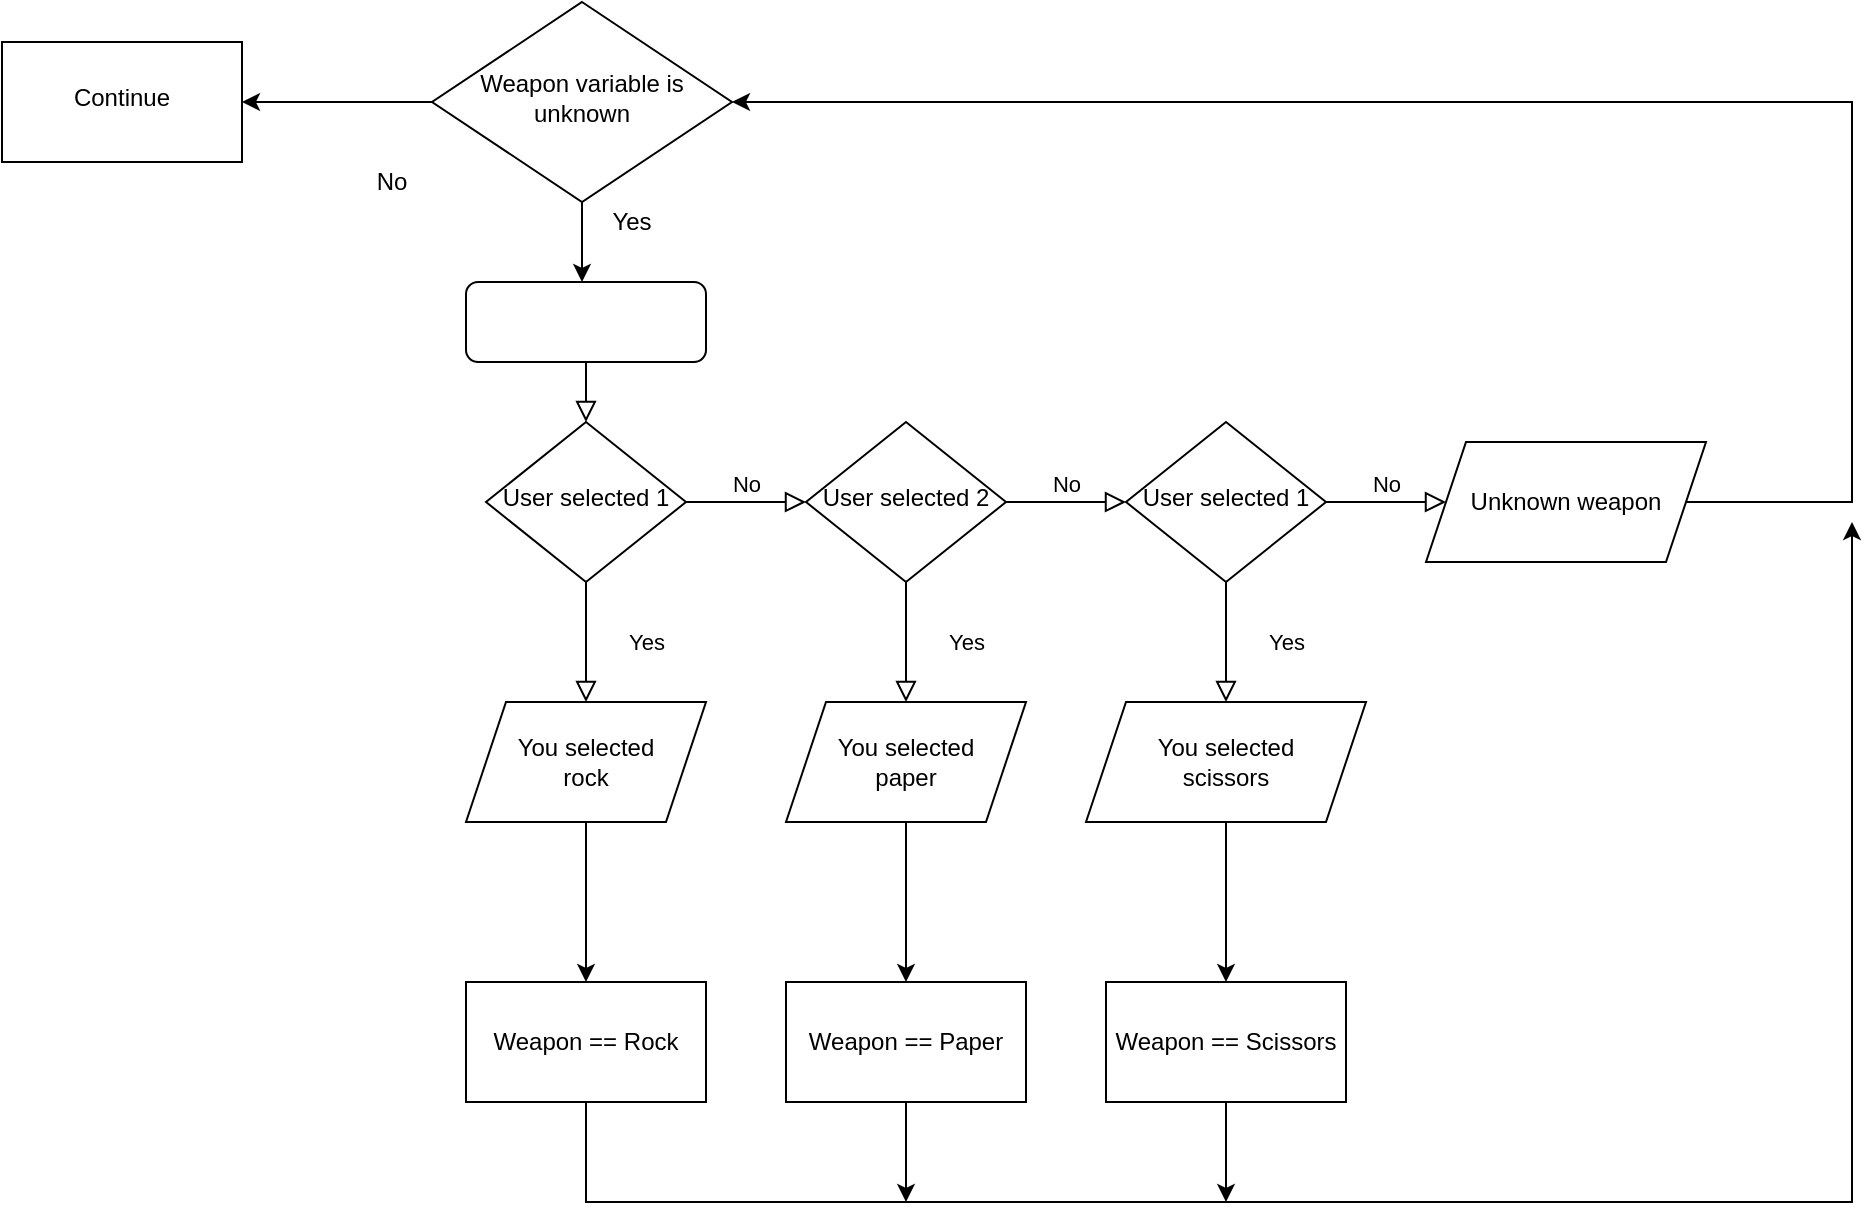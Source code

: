 <mxfile version="15.1.1" type="github">
  <diagram id="C5RBs43oDa-KdzZeNtuy" name="Page-1">
    <mxGraphModel dx="2249" dy="762" grid="1" gridSize="10" guides="1" tooltips="1" connect="1" arrows="1" fold="1" page="1" pageScale="1" pageWidth="827" pageHeight="1169" math="0" shadow="0">
      <root>
        <mxCell id="WIyWlLk6GJQsqaUBKTNV-0" />
        <mxCell id="WIyWlLk6GJQsqaUBKTNV-1" parent="WIyWlLk6GJQsqaUBKTNV-0" />
        <mxCell id="WIyWlLk6GJQsqaUBKTNV-2" value="" style="rounded=0;html=1;jettySize=auto;orthogonalLoop=1;fontSize=11;endArrow=block;endFill=0;endSize=8;strokeWidth=1;shadow=0;labelBackgroundColor=none;edgeStyle=orthogonalEdgeStyle;" parent="WIyWlLk6GJQsqaUBKTNV-1" source="WIyWlLk6GJQsqaUBKTNV-3" target="WIyWlLk6GJQsqaUBKTNV-6" edge="1">
          <mxGeometry relative="1" as="geometry" />
        </mxCell>
        <mxCell id="WIyWlLk6GJQsqaUBKTNV-3" value="" style="rounded=1;whiteSpace=wrap;html=1;fontSize=12;glass=0;strokeWidth=1;shadow=0;" parent="WIyWlLk6GJQsqaUBKTNV-1" vertex="1">
          <mxGeometry x="-13" y="160" width="120" height="40" as="geometry" />
        </mxCell>
        <mxCell id="WIyWlLk6GJQsqaUBKTNV-4" value="Yes" style="rounded=0;html=1;jettySize=auto;orthogonalLoop=1;fontSize=11;endArrow=block;endFill=0;endSize=8;strokeWidth=1;shadow=0;labelBackgroundColor=none;edgeStyle=orthogonalEdgeStyle;" parent="WIyWlLk6GJQsqaUBKTNV-1" source="WIyWlLk6GJQsqaUBKTNV-6" edge="1">
          <mxGeometry y="30" relative="1" as="geometry">
            <mxPoint as="offset" />
            <mxPoint x="47" y="370" as="targetPoint" />
          </mxGeometry>
        </mxCell>
        <mxCell id="WIyWlLk6GJQsqaUBKTNV-5" value="No" style="edgeStyle=orthogonalEdgeStyle;rounded=0;html=1;jettySize=auto;orthogonalLoop=1;fontSize=11;endArrow=block;endFill=0;endSize=8;strokeWidth=1;shadow=0;labelBackgroundColor=none;" parent="WIyWlLk6GJQsqaUBKTNV-1" source="WIyWlLk6GJQsqaUBKTNV-6" edge="1">
          <mxGeometry y="10" relative="1" as="geometry">
            <mxPoint as="offset" />
            <mxPoint x="157" y="270" as="targetPoint" />
          </mxGeometry>
        </mxCell>
        <mxCell id="WIyWlLk6GJQsqaUBKTNV-6" value="User selected 1" style="rhombus;whiteSpace=wrap;html=1;shadow=0;fontFamily=Helvetica;fontSize=12;align=center;strokeWidth=1;spacing=6;spacingTop=-4;" parent="WIyWlLk6GJQsqaUBKTNV-1" vertex="1">
          <mxGeometry x="-3" y="230" width="100" height="80" as="geometry" />
        </mxCell>
        <mxCell id="KJeywrPh6Pp8R9RDWy15-0" value="Yes" style="rounded=0;html=1;jettySize=auto;orthogonalLoop=1;fontSize=11;endArrow=block;endFill=0;endSize=8;strokeWidth=1;shadow=0;labelBackgroundColor=none;edgeStyle=orthogonalEdgeStyle;" edge="1" parent="WIyWlLk6GJQsqaUBKTNV-1" source="KJeywrPh6Pp8R9RDWy15-2">
          <mxGeometry y="30" relative="1" as="geometry">
            <mxPoint as="offset" />
            <mxPoint x="207" y="370" as="targetPoint" />
          </mxGeometry>
        </mxCell>
        <mxCell id="KJeywrPh6Pp8R9RDWy15-1" value="No" style="edgeStyle=orthogonalEdgeStyle;rounded=0;html=1;jettySize=auto;orthogonalLoop=1;fontSize=11;endArrow=block;endFill=0;endSize=8;strokeWidth=1;shadow=0;labelBackgroundColor=none;" edge="1" parent="WIyWlLk6GJQsqaUBKTNV-1" source="KJeywrPh6Pp8R9RDWy15-2">
          <mxGeometry y="10" relative="1" as="geometry">
            <mxPoint as="offset" />
            <mxPoint x="317" y="270" as="targetPoint" />
          </mxGeometry>
        </mxCell>
        <mxCell id="KJeywrPh6Pp8R9RDWy15-2" value="User selected 2" style="rhombus;whiteSpace=wrap;html=1;shadow=0;fontFamily=Helvetica;fontSize=12;align=center;strokeWidth=1;spacing=6;spacingTop=-4;" vertex="1" parent="WIyWlLk6GJQsqaUBKTNV-1">
          <mxGeometry x="157" y="230" width="100" height="80" as="geometry" />
        </mxCell>
        <mxCell id="KJeywrPh6Pp8R9RDWy15-3" value="Yes" style="rounded=0;html=1;jettySize=auto;orthogonalLoop=1;fontSize=11;endArrow=block;endFill=0;endSize=8;strokeWidth=1;shadow=0;labelBackgroundColor=none;edgeStyle=orthogonalEdgeStyle;" edge="1" parent="WIyWlLk6GJQsqaUBKTNV-1" source="KJeywrPh6Pp8R9RDWy15-5">
          <mxGeometry y="30" relative="1" as="geometry">
            <mxPoint as="offset" />
            <mxPoint x="367" y="370" as="targetPoint" />
          </mxGeometry>
        </mxCell>
        <mxCell id="KJeywrPh6Pp8R9RDWy15-4" value="No" style="edgeStyle=orthogonalEdgeStyle;rounded=0;html=1;jettySize=auto;orthogonalLoop=1;fontSize=11;endArrow=block;endFill=0;endSize=8;strokeWidth=1;shadow=0;labelBackgroundColor=none;" edge="1" parent="WIyWlLk6GJQsqaUBKTNV-1" source="KJeywrPh6Pp8R9RDWy15-5">
          <mxGeometry y="10" relative="1" as="geometry">
            <mxPoint as="offset" />
            <mxPoint x="477" y="270" as="targetPoint" />
          </mxGeometry>
        </mxCell>
        <mxCell id="KJeywrPh6Pp8R9RDWy15-5" value="User selected 1" style="rhombus;whiteSpace=wrap;html=1;shadow=0;fontFamily=Helvetica;fontSize=12;align=center;strokeWidth=1;spacing=6;spacingTop=-4;" vertex="1" parent="WIyWlLk6GJQsqaUBKTNV-1">
          <mxGeometry x="317" y="230" width="100" height="80" as="geometry" />
        </mxCell>
        <mxCell id="KJeywrPh6Pp8R9RDWy15-11" value="" style="edgeStyle=orthogonalEdgeStyle;rounded=0;orthogonalLoop=1;jettySize=auto;html=1;" edge="1" parent="WIyWlLk6GJQsqaUBKTNV-1" source="KJeywrPh6Pp8R9RDWy15-6" target="KJeywrPh6Pp8R9RDWy15-10">
          <mxGeometry relative="1" as="geometry" />
        </mxCell>
        <mxCell id="KJeywrPh6Pp8R9RDWy15-6" value="You selected&lt;br&gt;rock" style="shape=parallelogram;perimeter=parallelogramPerimeter;whiteSpace=wrap;html=1;fixedSize=1;" vertex="1" parent="WIyWlLk6GJQsqaUBKTNV-1">
          <mxGeometry x="-13" y="370" width="120" height="60" as="geometry" />
        </mxCell>
        <mxCell id="KJeywrPh6Pp8R9RDWy15-14" style="edgeStyle=orthogonalEdgeStyle;rounded=0;orthogonalLoop=1;jettySize=auto;html=1;entryX=0.5;entryY=0;entryDx=0;entryDy=0;" edge="1" parent="WIyWlLk6GJQsqaUBKTNV-1" source="KJeywrPh6Pp8R9RDWy15-7" target="KJeywrPh6Pp8R9RDWy15-12">
          <mxGeometry relative="1" as="geometry" />
        </mxCell>
        <mxCell id="KJeywrPh6Pp8R9RDWy15-7" value="You selected&lt;br&gt;paper" style="shape=parallelogram;perimeter=parallelogramPerimeter;whiteSpace=wrap;html=1;fixedSize=1;" vertex="1" parent="WIyWlLk6GJQsqaUBKTNV-1">
          <mxGeometry x="147" y="370" width="120" height="60" as="geometry" />
        </mxCell>
        <mxCell id="KJeywrPh6Pp8R9RDWy15-15" style="edgeStyle=orthogonalEdgeStyle;rounded=0;orthogonalLoop=1;jettySize=auto;html=1;entryX=0.5;entryY=0;entryDx=0;entryDy=0;" edge="1" parent="WIyWlLk6GJQsqaUBKTNV-1" source="KJeywrPh6Pp8R9RDWy15-8" target="KJeywrPh6Pp8R9RDWy15-13">
          <mxGeometry relative="1" as="geometry" />
        </mxCell>
        <mxCell id="KJeywrPh6Pp8R9RDWy15-8" value="You selected&lt;br&gt;scissors" style="shape=parallelogram;perimeter=parallelogramPerimeter;whiteSpace=wrap;html=1;fixedSize=1;" vertex="1" parent="WIyWlLk6GJQsqaUBKTNV-1">
          <mxGeometry x="297" y="370" width="140" height="60" as="geometry" />
        </mxCell>
        <mxCell id="KJeywrPh6Pp8R9RDWy15-22" style="edgeStyle=orthogonalEdgeStyle;rounded=0;orthogonalLoop=1;jettySize=auto;html=1;entryX=1;entryY=0.5;entryDx=0;entryDy=0;" edge="1" parent="WIyWlLk6GJQsqaUBKTNV-1" source="KJeywrPh6Pp8R9RDWy15-9" target="KJeywrPh6Pp8R9RDWy15-16">
          <mxGeometry relative="1" as="geometry">
            <Array as="points">
              <mxPoint x="680" y="270" />
              <mxPoint x="680" y="70" />
            </Array>
          </mxGeometry>
        </mxCell>
        <mxCell id="KJeywrPh6Pp8R9RDWy15-9" value="Unknown weapon" style="shape=parallelogram;perimeter=parallelogramPerimeter;whiteSpace=wrap;html=1;fixedSize=1;" vertex="1" parent="WIyWlLk6GJQsqaUBKTNV-1">
          <mxGeometry x="467" y="240" width="140" height="60" as="geometry" />
        </mxCell>
        <mxCell id="KJeywrPh6Pp8R9RDWy15-24" style="edgeStyle=orthogonalEdgeStyle;rounded=0;orthogonalLoop=1;jettySize=auto;html=1;" edge="1" parent="WIyWlLk6GJQsqaUBKTNV-1" source="KJeywrPh6Pp8R9RDWy15-10">
          <mxGeometry relative="1" as="geometry">
            <mxPoint x="680" y="280" as="targetPoint" />
            <Array as="points">
              <mxPoint x="47" y="620" />
              <mxPoint x="680" y="620" />
            </Array>
          </mxGeometry>
        </mxCell>
        <mxCell id="KJeywrPh6Pp8R9RDWy15-10" value="Weapon == Rock" style="whiteSpace=wrap;html=1;" vertex="1" parent="WIyWlLk6GJQsqaUBKTNV-1">
          <mxGeometry x="-13" y="510" width="120" height="60" as="geometry" />
        </mxCell>
        <mxCell id="KJeywrPh6Pp8R9RDWy15-25" style="edgeStyle=orthogonalEdgeStyle;rounded=0;orthogonalLoop=1;jettySize=auto;html=1;" edge="1" parent="WIyWlLk6GJQsqaUBKTNV-1" source="KJeywrPh6Pp8R9RDWy15-12">
          <mxGeometry relative="1" as="geometry">
            <mxPoint x="207" y="620" as="targetPoint" />
          </mxGeometry>
        </mxCell>
        <mxCell id="KJeywrPh6Pp8R9RDWy15-12" value="Weapon == Paper" style="whiteSpace=wrap;html=1;" vertex="1" parent="WIyWlLk6GJQsqaUBKTNV-1">
          <mxGeometry x="147" y="510" width="120" height="60" as="geometry" />
        </mxCell>
        <mxCell id="KJeywrPh6Pp8R9RDWy15-26" style="edgeStyle=orthogonalEdgeStyle;rounded=0;orthogonalLoop=1;jettySize=auto;html=1;" edge="1" parent="WIyWlLk6GJQsqaUBKTNV-1" source="KJeywrPh6Pp8R9RDWy15-13">
          <mxGeometry relative="1" as="geometry">
            <mxPoint x="367" y="620" as="targetPoint" />
          </mxGeometry>
        </mxCell>
        <mxCell id="KJeywrPh6Pp8R9RDWy15-13" value="Weapon == Scissors" style="whiteSpace=wrap;html=1;" vertex="1" parent="WIyWlLk6GJQsqaUBKTNV-1">
          <mxGeometry x="307" y="510" width="120" height="60" as="geometry" />
        </mxCell>
        <mxCell id="KJeywrPh6Pp8R9RDWy15-17" style="edgeStyle=orthogonalEdgeStyle;rounded=0;orthogonalLoop=1;jettySize=auto;html=1;exitX=0.5;exitY=1;exitDx=0;exitDy=0;" edge="1" parent="WIyWlLk6GJQsqaUBKTNV-1" source="KJeywrPh6Pp8R9RDWy15-16">
          <mxGeometry relative="1" as="geometry">
            <mxPoint x="45" y="160" as="targetPoint" />
          </mxGeometry>
        </mxCell>
        <mxCell id="KJeywrPh6Pp8R9RDWy15-29" value="" style="edgeStyle=orthogonalEdgeStyle;rounded=0;orthogonalLoop=1;jettySize=auto;html=1;" edge="1" parent="WIyWlLk6GJQsqaUBKTNV-1" source="KJeywrPh6Pp8R9RDWy15-16" target="KJeywrPh6Pp8R9RDWy15-28">
          <mxGeometry relative="1" as="geometry" />
        </mxCell>
        <mxCell id="KJeywrPh6Pp8R9RDWy15-16" value="Weapon variable is unknown" style="rhombus;whiteSpace=wrap;html=1;shadow=0;fontFamily=Helvetica;fontSize=12;align=center;strokeWidth=1;spacing=6;spacingTop=-4;" vertex="1" parent="WIyWlLk6GJQsqaUBKTNV-1">
          <mxGeometry x="-30" y="20" width="150" height="100" as="geometry" />
        </mxCell>
        <mxCell id="KJeywrPh6Pp8R9RDWy15-20" value="Yes" style="text;html=1;strokeColor=none;fillColor=none;align=center;verticalAlign=middle;whiteSpace=wrap;rounded=0;" vertex="1" parent="WIyWlLk6GJQsqaUBKTNV-1">
          <mxGeometry x="50" y="120" width="40" height="20" as="geometry" />
        </mxCell>
        <mxCell id="KJeywrPh6Pp8R9RDWy15-21" value="No" style="text;html=1;strokeColor=none;fillColor=none;align=center;verticalAlign=middle;whiteSpace=wrap;rounded=0;" vertex="1" parent="WIyWlLk6GJQsqaUBKTNV-1">
          <mxGeometry x="-70" y="100" width="40" height="20" as="geometry" />
        </mxCell>
        <mxCell id="KJeywrPh6Pp8R9RDWy15-28" value="Continue" style="whiteSpace=wrap;html=1;shadow=0;strokeWidth=1;spacing=6;spacingTop=-4;" vertex="1" parent="WIyWlLk6GJQsqaUBKTNV-1">
          <mxGeometry x="-245" y="40" width="120" height="60" as="geometry" />
        </mxCell>
      </root>
    </mxGraphModel>
  </diagram>
</mxfile>
